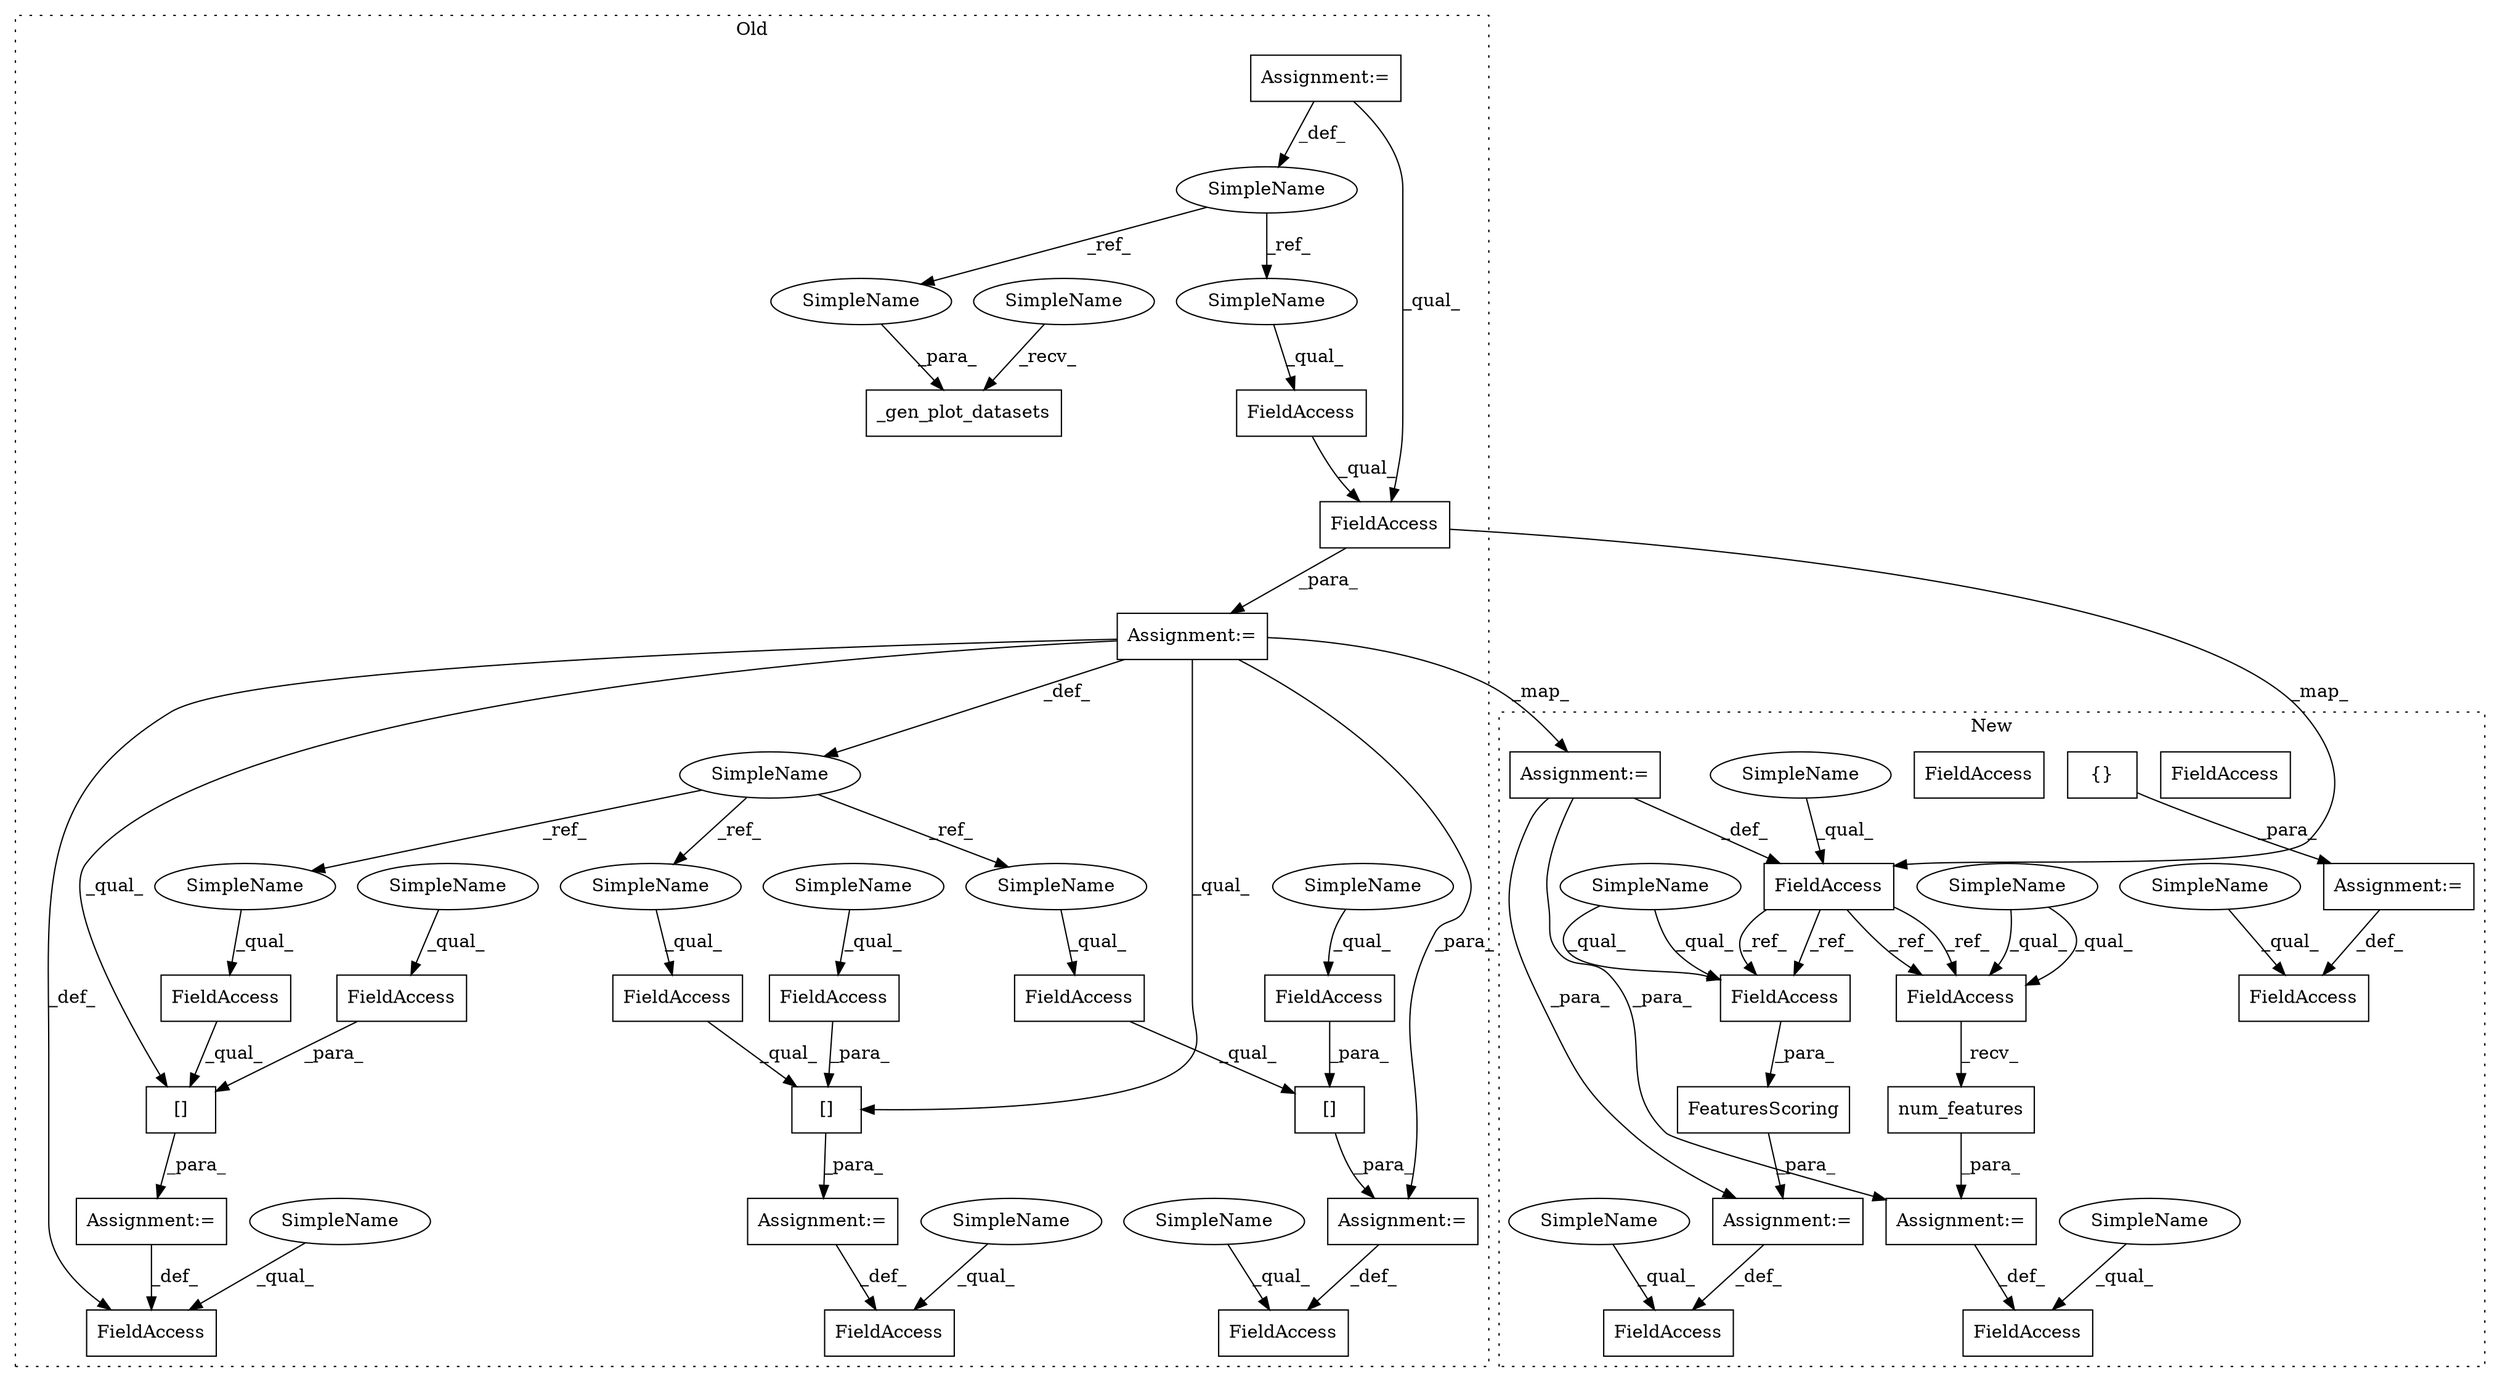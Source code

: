 digraph G {
subgraph cluster0 {
1 [label="[]" a="2" s="828,866" l="20,1" shape="box"];
3 [label="FieldAccess" a="22" s="848" l="18" shape="box"];
4 [label="FieldAccess" a="22" s="828" l="19" shape="box"];
5 [label="SimpleName" a="42" s="767" l="13" shape="ellipse"];
6 [label="FieldAccess" a="22" s="952" l="17" shape="box"];
7 [label="[]" a="2" s="952,988" l="18,1" shape="box"];
8 [label="FieldAccess" a="22" s="970" l="18" shape="box"];
10 [label="FieldAccess" a="22" s="891" l="19" shape="box"];
11 [label="[]" a="2" s="891,929" l="20,1" shape="box"];
12 [label="FieldAccess" a="22" s="911" l="18" shape="box"];
14 [label="Assignment:=" a="7" s="890" l="1" shape="box"];
15 [label="FieldAccess" a="22" s="873" l="17" shape="box"];
16 [label="FieldAccess" a="22" s="936" l="15" shape="box"];
17 [label="_gen_plot_datasets" a="32" s="1000,1028" l="19,1" shape="box"];
18 [label="SimpleName" a="42" s="655" l="9" shape="ellipse"];
19 [label="FieldAccess" a="22" s="781" l="18" shape="box"];
23 [label="FieldAccess" a="22" s="810" l="17" shape="box"];
26 [label="Assignment:=" a="7" s="827" l="1" shape="box"];
27 [label="Assignment:=" a="7" s="951" l="1" shape="box"];
28 [label="Assignment:=" a="7" s="655" l="9" shape="box"];
33 [label="FieldAccess" a="22" s="781" l="23" shape="box"];
34 [label="Assignment:=" a="7" s="780" l="1" shape="box"];
36 [label="SimpleName" a="42" s="848" l="4" shape="ellipse"];
37 [label="SimpleName" a="42" s="810" l="4" shape="ellipse"];
38 [label="SimpleName" a="42" s="995" l="4" shape="ellipse"];
39 [label="SimpleName" a="42" s="970" l="4" shape="ellipse"];
40 [label="SimpleName" a="42" s="911" l="4" shape="ellipse"];
41 [label="SimpleName" a="42" s="936" l="4" shape="ellipse"];
42 [label="SimpleName" a="42" s="873" l="4" shape="ellipse"];
49 [label="SimpleName" a="42" s="781" l="9" shape="ellipse"];
50 [label="SimpleName" a="42" s="1019" l="9" shape="ellipse"];
53 [label="SimpleName" a="42" s="952" l="13" shape="ellipse"];
54 [label="SimpleName" a="42" s="828" l="13" shape="ellipse"];
55 [label="SimpleName" a="42" s="891" l="13" shape="ellipse"];
label = "Old";
style="dotted";
}
subgraph cluster1 {
2 [label="num_features" a="32" s="334" l="14" shape="box"];
9 [label="FieldAccess" a="22" s="301" l="17" shape="box"];
13 [label="FieldAccess" a="22" s="319" l="14" shape="box"];
20 [label="FieldAccess" a="22" s="354" l="10" shape="box"];
21 [label="{}" a="4" s="382" l="2" shape="box"];
22 [label="FieldAccess" a="22" s="390" l="12" shape="box"];
24 [label="FeaturesScoring" a="32" s="403,449" l="16,1" shape="box"];
25 [label="FieldAccess" a="22" s="419" l="14" shape="box"];
29 [label="Assignment:=" a="7" s="364" l="1" shape="box"];
30 [label="Assignment:=" a="7" s="402" l="1" shape="box"];
31 [label="Assignment:=" a="7" s="318" l="1" shape="box"];
32 [label="FieldAccess" a="22" s="203" l="14" shape="box"];
35 [label="Assignment:=" a="7" s="217" l="1" shape="box"];
43 [label="SimpleName" a="42" s="354" l="4" shape="ellipse"];
44 [label="SimpleName" a="42" s="301" l="4" shape="ellipse"];
45 [label="SimpleName" a="42" s="319" l="4" shape="ellipse"];
46 [label="SimpleName" a="42" s="419" l="4" shape="ellipse"];
47 [label="SimpleName" a="42" s="390" l="4" shape="ellipse"];
48 [label="SimpleName" a="42" s="203" l="4" shape="ellipse"];
51 [label="FieldAccess" a="22" s="319" l="14" shape="box"];
52 [label="FieldAccess" a="22" s="419" l="14" shape="box"];
label = "New";
style="dotted";
}
1 -> 26 [label="_para_"];
2 -> 31 [label="_para_"];
3 -> 1 [label="_para_"];
4 -> 1 [label="_qual_"];
5 -> 54 [label="_ref_"];
5 -> 55 [label="_ref_"];
5 -> 53 [label="_ref_"];
6 -> 7 [label="_qual_"];
7 -> 27 [label="_para_"];
8 -> 7 [label="_para_"];
10 -> 11 [label="_qual_"];
11 -> 14 [label="_para_"];
12 -> 11 [label="_para_"];
14 -> 15 [label="_def_"];
18 -> 49 [label="_ref_"];
18 -> 50 [label="_ref_"];
19 -> 33 [label="_qual_"];
21 -> 29 [label="_para_"];
24 -> 30 [label="_para_"];
26 -> 23 [label="_def_"];
27 -> 16 [label="_def_"];
28 -> 18 [label="_def_"];
28 -> 33 [label="_qual_"];
29 -> 20 [label="_def_"];
30 -> 22 [label="_def_"];
31 -> 9 [label="_def_"];
32 -> 52 [label="_ref_"];
32 -> 51 [label="_ref_"];
32 -> 51 [label="_ref_"];
32 -> 52 [label="_ref_"];
33 -> 32 [label="_map_"];
33 -> 34 [label="_para_"];
34 -> 35 [label="_map_"];
34 -> 11 [label="_qual_"];
34 -> 5 [label="_def_"];
34 -> 15 [label="_def_"];
34 -> 7 [label="_qual_"];
34 -> 26 [label="_para_"];
35 -> 32 [label="_def_"];
35 -> 31 [label="_para_"];
35 -> 30 [label="_para_"];
36 -> 3 [label="_qual_"];
37 -> 23 [label="_qual_"];
38 -> 17 [label="_recv_"];
39 -> 8 [label="_qual_"];
40 -> 12 [label="_qual_"];
41 -> 16 [label="_qual_"];
42 -> 15 [label="_qual_"];
43 -> 20 [label="_qual_"];
44 -> 9 [label="_qual_"];
45 -> 51 [label="_qual_"];
45 -> 51 [label="_qual_"];
46 -> 52 [label="_qual_"];
46 -> 52 [label="_qual_"];
47 -> 22 [label="_qual_"];
48 -> 32 [label="_qual_"];
49 -> 19 [label="_qual_"];
50 -> 17 [label="_para_"];
51 -> 2 [label="_recv_"];
52 -> 24 [label="_para_"];
53 -> 6 [label="_qual_"];
54 -> 4 [label="_qual_"];
55 -> 10 [label="_qual_"];
}